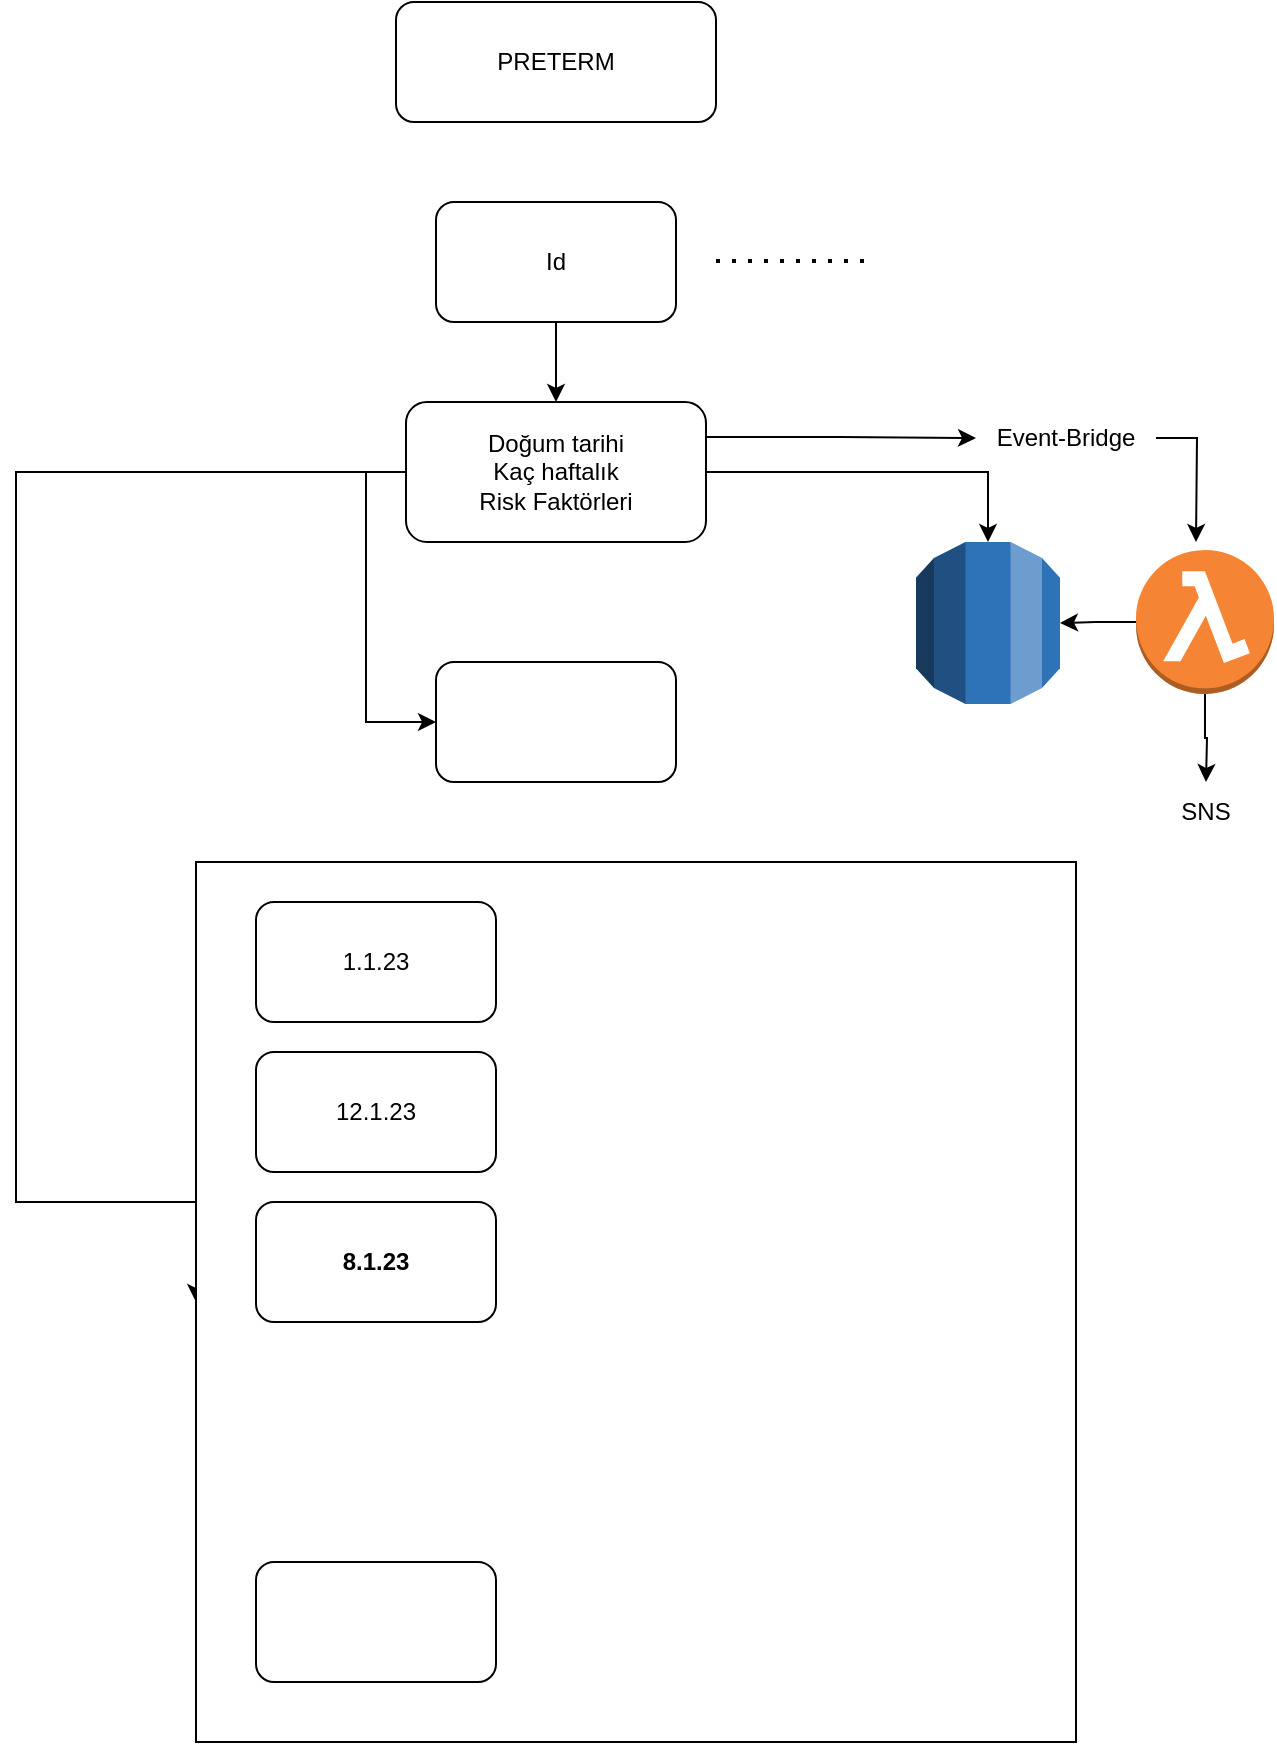 <mxfile version="21.1.0" type="device">
  <diagram name="Sayfa -1" id="FK5ChYCmgkQT2VezHKAq">
    <mxGraphModel dx="2074" dy="1132" grid="1" gridSize="10" guides="1" tooltips="1" connect="1" arrows="1" fold="1" page="1" pageScale="1" pageWidth="827" pageHeight="1169" math="0" shadow="0">
      <root>
        <mxCell id="0" />
        <mxCell id="1" parent="0" />
        <mxCell id="V6yJ_1KZ-sUM2P74VFzj-2" style="edgeStyle=orthogonalEdgeStyle;rounded=0;orthogonalLoop=1;jettySize=auto;html=1;exitX=0.5;exitY=1;exitDx=0;exitDy=0;" edge="1" parent="1" source="V6yJ_1KZ-sUM2P74VFzj-1" target="V6yJ_1KZ-sUM2P74VFzj-3">
          <mxGeometry relative="1" as="geometry">
            <mxPoint x="400" y="260" as="targetPoint" />
          </mxGeometry>
        </mxCell>
        <mxCell id="V6yJ_1KZ-sUM2P74VFzj-1" value="Id" style="rounded=1;whiteSpace=wrap;html=1;" vertex="1" parent="1">
          <mxGeometry x="340" y="160" width="120" height="60" as="geometry" />
        </mxCell>
        <mxCell id="V6yJ_1KZ-sUM2P74VFzj-10" style="edgeStyle=orthogonalEdgeStyle;rounded=0;orthogonalLoop=1;jettySize=auto;html=1;exitX=0;exitY=0.5;exitDx=0;exitDy=0;entryX=0;entryY=0.5;entryDx=0;entryDy=0;" edge="1" parent="1" source="V6yJ_1KZ-sUM2P74VFzj-3" target="V6yJ_1KZ-sUM2P74VFzj-7">
          <mxGeometry relative="1" as="geometry">
            <mxPoint x="260" y="370" as="targetPoint" />
          </mxGeometry>
        </mxCell>
        <mxCell id="V6yJ_1KZ-sUM2P74VFzj-16" style="edgeStyle=orthogonalEdgeStyle;rounded=0;orthogonalLoop=1;jettySize=auto;html=1;exitX=0;exitY=0.5;exitDx=0;exitDy=0;entryX=0;entryY=0.5;entryDx=0;entryDy=0;" edge="1" parent="1" source="V6yJ_1KZ-sUM2P74VFzj-3" target="V6yJ_1KZ-sUM2P74VFzj-11">
          <mxGeometry relative="1" as="geometry">
            <Array as="points">
              <mxPoint x="130" y="295" />
              <mxPoint x="130" y="660" />
            </Array>
          </mxGeometry>
        </mxCell>
        <mxCell id="V6yJ_1KZ-sUM2P74VFzj-17" style="edgeStyle=orthogonalEdgeStyle;rounded=0;orthogonalLoop=1;jettySize=auto;html=1;exitX=1;exitY=0.5;exitDx=0;exitDy=0;entryX=0.5;entryY=0;entryDx=0;entryDy=0;entryPerimeter=0;" edge="1" parent="1" source="V6yJ_1KZ-sUM2P74VFzj-3" target="V6yJ_1KZ-sUM2P74VFzj-6">
          <mxGeometry relative="1" as="geometry" />
        </mxCell>
        <mxCell id="V6yJ_1KZ-sUM2P74VFzj-18" style="edgeStyle=orthogonalEdgeStyle;rounded=0;orthogonalLoop=1;jettySize=auto;html=1;exitX=1;exitY=0.25;exitDx=0;exitDy=0;" edge="1" parent="1" source="V6yJ_1KZ-sUM2P74VFzj-3" target="V6yJ_1KZ-sUM2P74VFzj-19">
          <mxGeometry relative="1" as="geometry">
            <mxPoint x="640" y="278" as="targetPoint" />
          </mxGeometry>
        </mxCell>
        <mxCell id="V6yJ_1KZ-sUM2P74VFzj-3" value="Doğum tarihi&lt;br&gt;Kaç haftalık&lt;br&gt;Risk Faktörleri" style="rounded=1;whiteSpace=wrap;html=1;" vertex="1" parent="1">
          <mxGeometry x="325" y="260" width="150" height="70" as="geometry" />
        </mxCell>
        <mxCell id="V6yJ_1KZ-sUM2P74VFzj-4" value="PRETERM" style="rounded=1;whiteSpace=wrap;html=1;" vertex="1" parent="1">
          <mxGeometry x="320" y="60" width="160" height="60" as="geometry" />
        </mxCell>
        <mxCell id="V6yJ_1KZ-sUM2P74VFzj-21" style="edgeStyle=orthogonalEdgeStyle;rounded=0;orthogonalLoop=1;jettySize=auto;html=1;exitX=0;exitY=0.5;exitDx=0;exitDy=0;exitPerimeter=0;" edge="1" parent="1" source="V6yJ_1KZ-sUM2P74VFzj-5" target="V6yJ_1KZ-sUM2P74VFzj-6">
          <mxGeometry relative="1" as="geometry" />
        </mxCell>
        <mxCell id="V6yJ_1KZ-sUM2P74VFzj-22" style="edgeStyle=orthogonalEdgeStyle;rounded=0;orthogonalLoop=1;jettySize=auto;html=1;exitX=0.5;exitY=1;exitDx=0;exitDy=0;exitPerimeter=0;" edge="1" parent="1" source="V6yJ_1KZ-sUM2P74VFzj-5">
          <mxGeometry relative="1" as="geometry">
            <mxPoint x="725" y="450" as="targetPoint" />
          </mxGeometry>
        </mxCell>
        <mxCell id="V6yJ_1KZ-sUM2P74VFzj-5" value="" style="outlineConnect=0;dashed=0;verticalLabelPosition=bottom;verticalAlign=top;align=center;html=1;shape=mxgraph.aws3.lambda_function;fillColor=#F58534;gradientColor=none;" vertex="1" parent="1">
          <mxGeometry x="690" y="334" width="69" height="72" as="geometry" />
        </mxCell>
        <mxCell id="V6yJ_1KZ-sUM2P74VFzj-6" value="" style="outlineConnect=0;dashed=0;verticalLabelPosition=bottom;verticalAlign=top;align=center;html=1;shape=mxgraph.aws3.rds;fillColor=#2E73B8;gradientColor=none;" vertex="1" parent="1">
          <mxGeometry x="580" y="330" width="72" height="81" as="geometry" />
        </mxCell>
        <mxCell id="V6yJ_1KZ-sUM2P74VFzj-7" value="" style="rounded=1;whiteSpace=wrap;html=1;" vertex="1" parent="1">
          <mxGeometry x="340" y="390" width="120" height="60" as="geometry" />
        </mxCell>
        <mxCell id="V6yJ_1KZ-sUM2P74VFzj-8" value="" style="endArrow=none;dashed=1;html=1;dashPattern=1 3;strokeWidth=2;rounded=0;" edge="1" parent="1">
          <mxGeometry width="50" height="50" relative="1" as="geometry">
            <mxPoint x="480" y="189.5" as="sourcePoint" />
            <mxPoint x="560" y="189.5" as="targetPoint" />
          </mxGeometry>
        </mxCell>
        <mxCell id="V6yJ_1KZ-sUM2P74VFzj-11" value="" style="whiteSpace=wrap;html=1;aspect=fixed;" vertex="1" parent="1">
          <mxGeometry x="220" y="490" width="440" height="440" as="geometry" />
        </mxCell>
        <mxCell id="V6yJ_1KZ-sUM2P74VFzj-12" value="1.1.23" style="rounded=1;whiteSpace=wrap;html=1;" vertex="1" parent="1">
          <mxGeometry x="250" y="510" width="120" height="60" as="geometry" />
        </mxCell>
        <mxCell id="V6yJ_1KZ-sUM2P74VFzj-13" value="12.1.23" style="rounded=1;whiteSpace=wrap;html=1;" vertex="1" parent="1">
          <mxGeometry x="250" y="585" width="120" height="60" as="geometry" />
        </mxCell>
        <mxCell id="V6yJ_1KZ-sUM2P74VFzj-14" value="8.1.23" style="rounded=1;whiteSpace=wrap;html=1;fontStyle=1" vertex="1" parent="1">
          <mxGeometry x="250" y="660" width="120" height="60" as="geometry" />
        </mxCell>
        <mxCell id="V6yJ_1KZ-sUM2P74VFzj-15" value="" style="rounded=1;whiteSpace=wrap;html=1;" vertex="1" parent="1">
          <mxGeometry x="250" y="840" width="120" height="60" as="geometry" />
        </mxCell>
        <mxCell id="V6yJ_1KZ-sUM2P74VFzj-20" style="edgeStyle=orthogonalEdgeStyle;rounded=0;orthogonalLoop=1;jettySize=auto;html=1;exitX=1;exitY=0.5;exitDx=0;exitDy=0;" edge="1" parent="1" source="V6yJ_1KZ-sUM2P74VFzj-19">
          <mxGeometry relative="1" as="geometry">
            <mxPoint x="720" y="330" as="targetPoint" />
          </mxGeometry>
        </mxCell>
        <mxCell id="V6yJ_1KZ-sUM2P74VFzj-19" value="Event-Bridge" style="text;html=1;strokeColor=none;fillColor=none;align=center;verticalAlign=middle;whiteSpace=wrap;rounded=0;" vertex="1" parent="1">
          <mxGeometry x="610" y="263" width="90" height="30" as="geometry" />
        </mxCell>
        <mxCell id="V6yJ_1KZ-sUM2P74VFzj-23" value="SNS" style="text;html=1;strokeColor=none;fillColor=none;align=center;verticalAlign=middle;whiteSpace=wrap;rounded=0;" vertex="1" parent="1">
          <mxGeometry x="694.5" y="450" width="60" height="30" as="geometry" />
        </mxCell>
      </root>
    </mxGraphModel>
  </diagram>
</mxfile>
